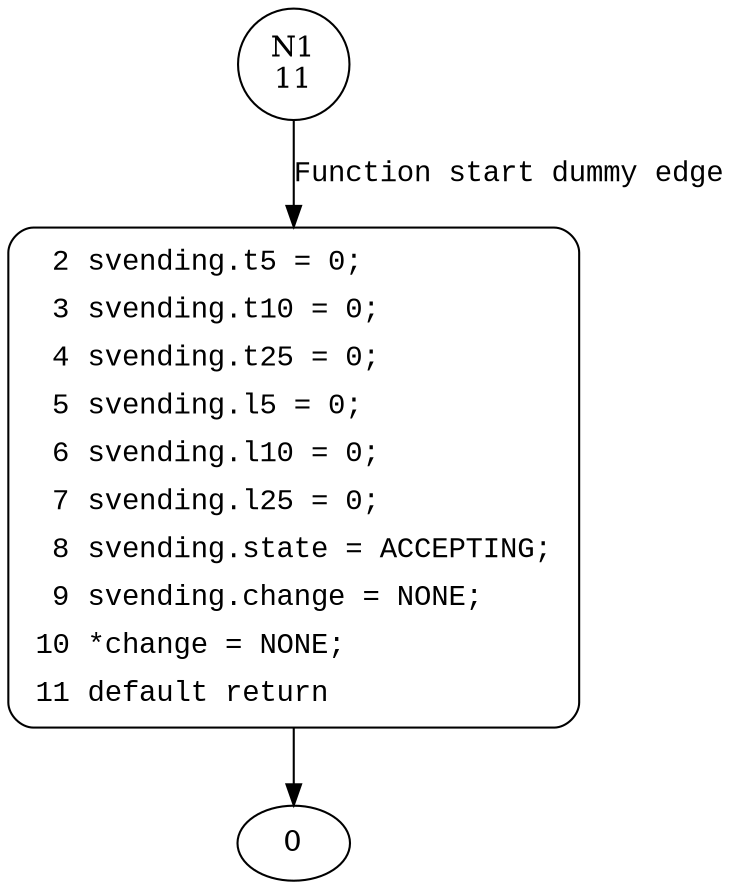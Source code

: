 digraph initial_vending {
1 [shape="circle" label="N1\n11"]
2 [shape="circle" label="N2\n10"]
2 [style="filled,bold" penwidth="1" fillcolor="white" fontname="Courier New" shape="Mrecord" label=<<table border="0" cellborder="0" cellpadding="3" bgcolor="white"><tr><td align="right">2</td><td align="left">svending.t5 = 0;</td></tr><tr><td align="right">3</td><td align="left">svending.t10 = 0;</td></tr><tr><td align="right">4</td><td align="left">svending.t25 = 0;</td></tr><tr><td align="right">5</td><td align="left">svending.l5 = 0;</td></tr><tr><td align="right">6</td><td align="left">svending.l10 = 0;</td></tr><tr><td align="right">7</td><td align="left">svending.l25 = 0;</td></tr><tr><td align="right">8</td><td align="left">svending.state = ACCEPTING;</td></tr><tr><td align="right">9</td><td align="left">svending.change = NONE;</td></tr><tr><td align="right">10</td><td align="left">*change = NONE;</td></tr><tr><td align="right">11</td><td align="left">default return</td></tr></table>>]
2 -> 0[label=""]
1 -> 2 [label="Function start dummy edge" fontname="Courier New"]
}
